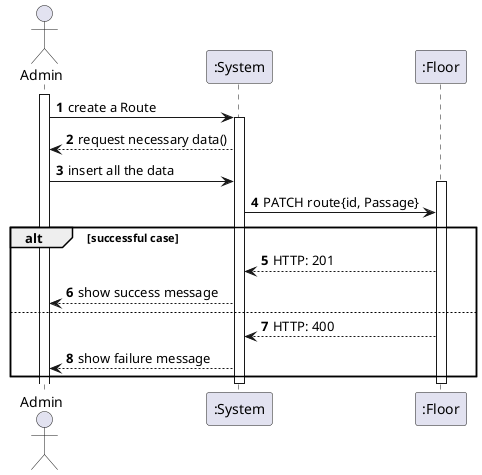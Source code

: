 @startuml
autonumber
'hide footbox
actor "Admin" as admin

participant ":System" as sys
participant ":Floor" as floor

activate admin

admin -> sys: create a Route
activate sys

sys --> admin: request necessary data()
admin -> sys : insert all the data
activate floor
sys -> floor: PATCH route{id, Passage}

alt successful case
    floor --> sys: HTTP: 201
    sys --> admin: show success message
else
    floor --> sys: HTTP: 400
    sys --> admin: show failure message
end
deactivate floor
deactivate sys
@enduml